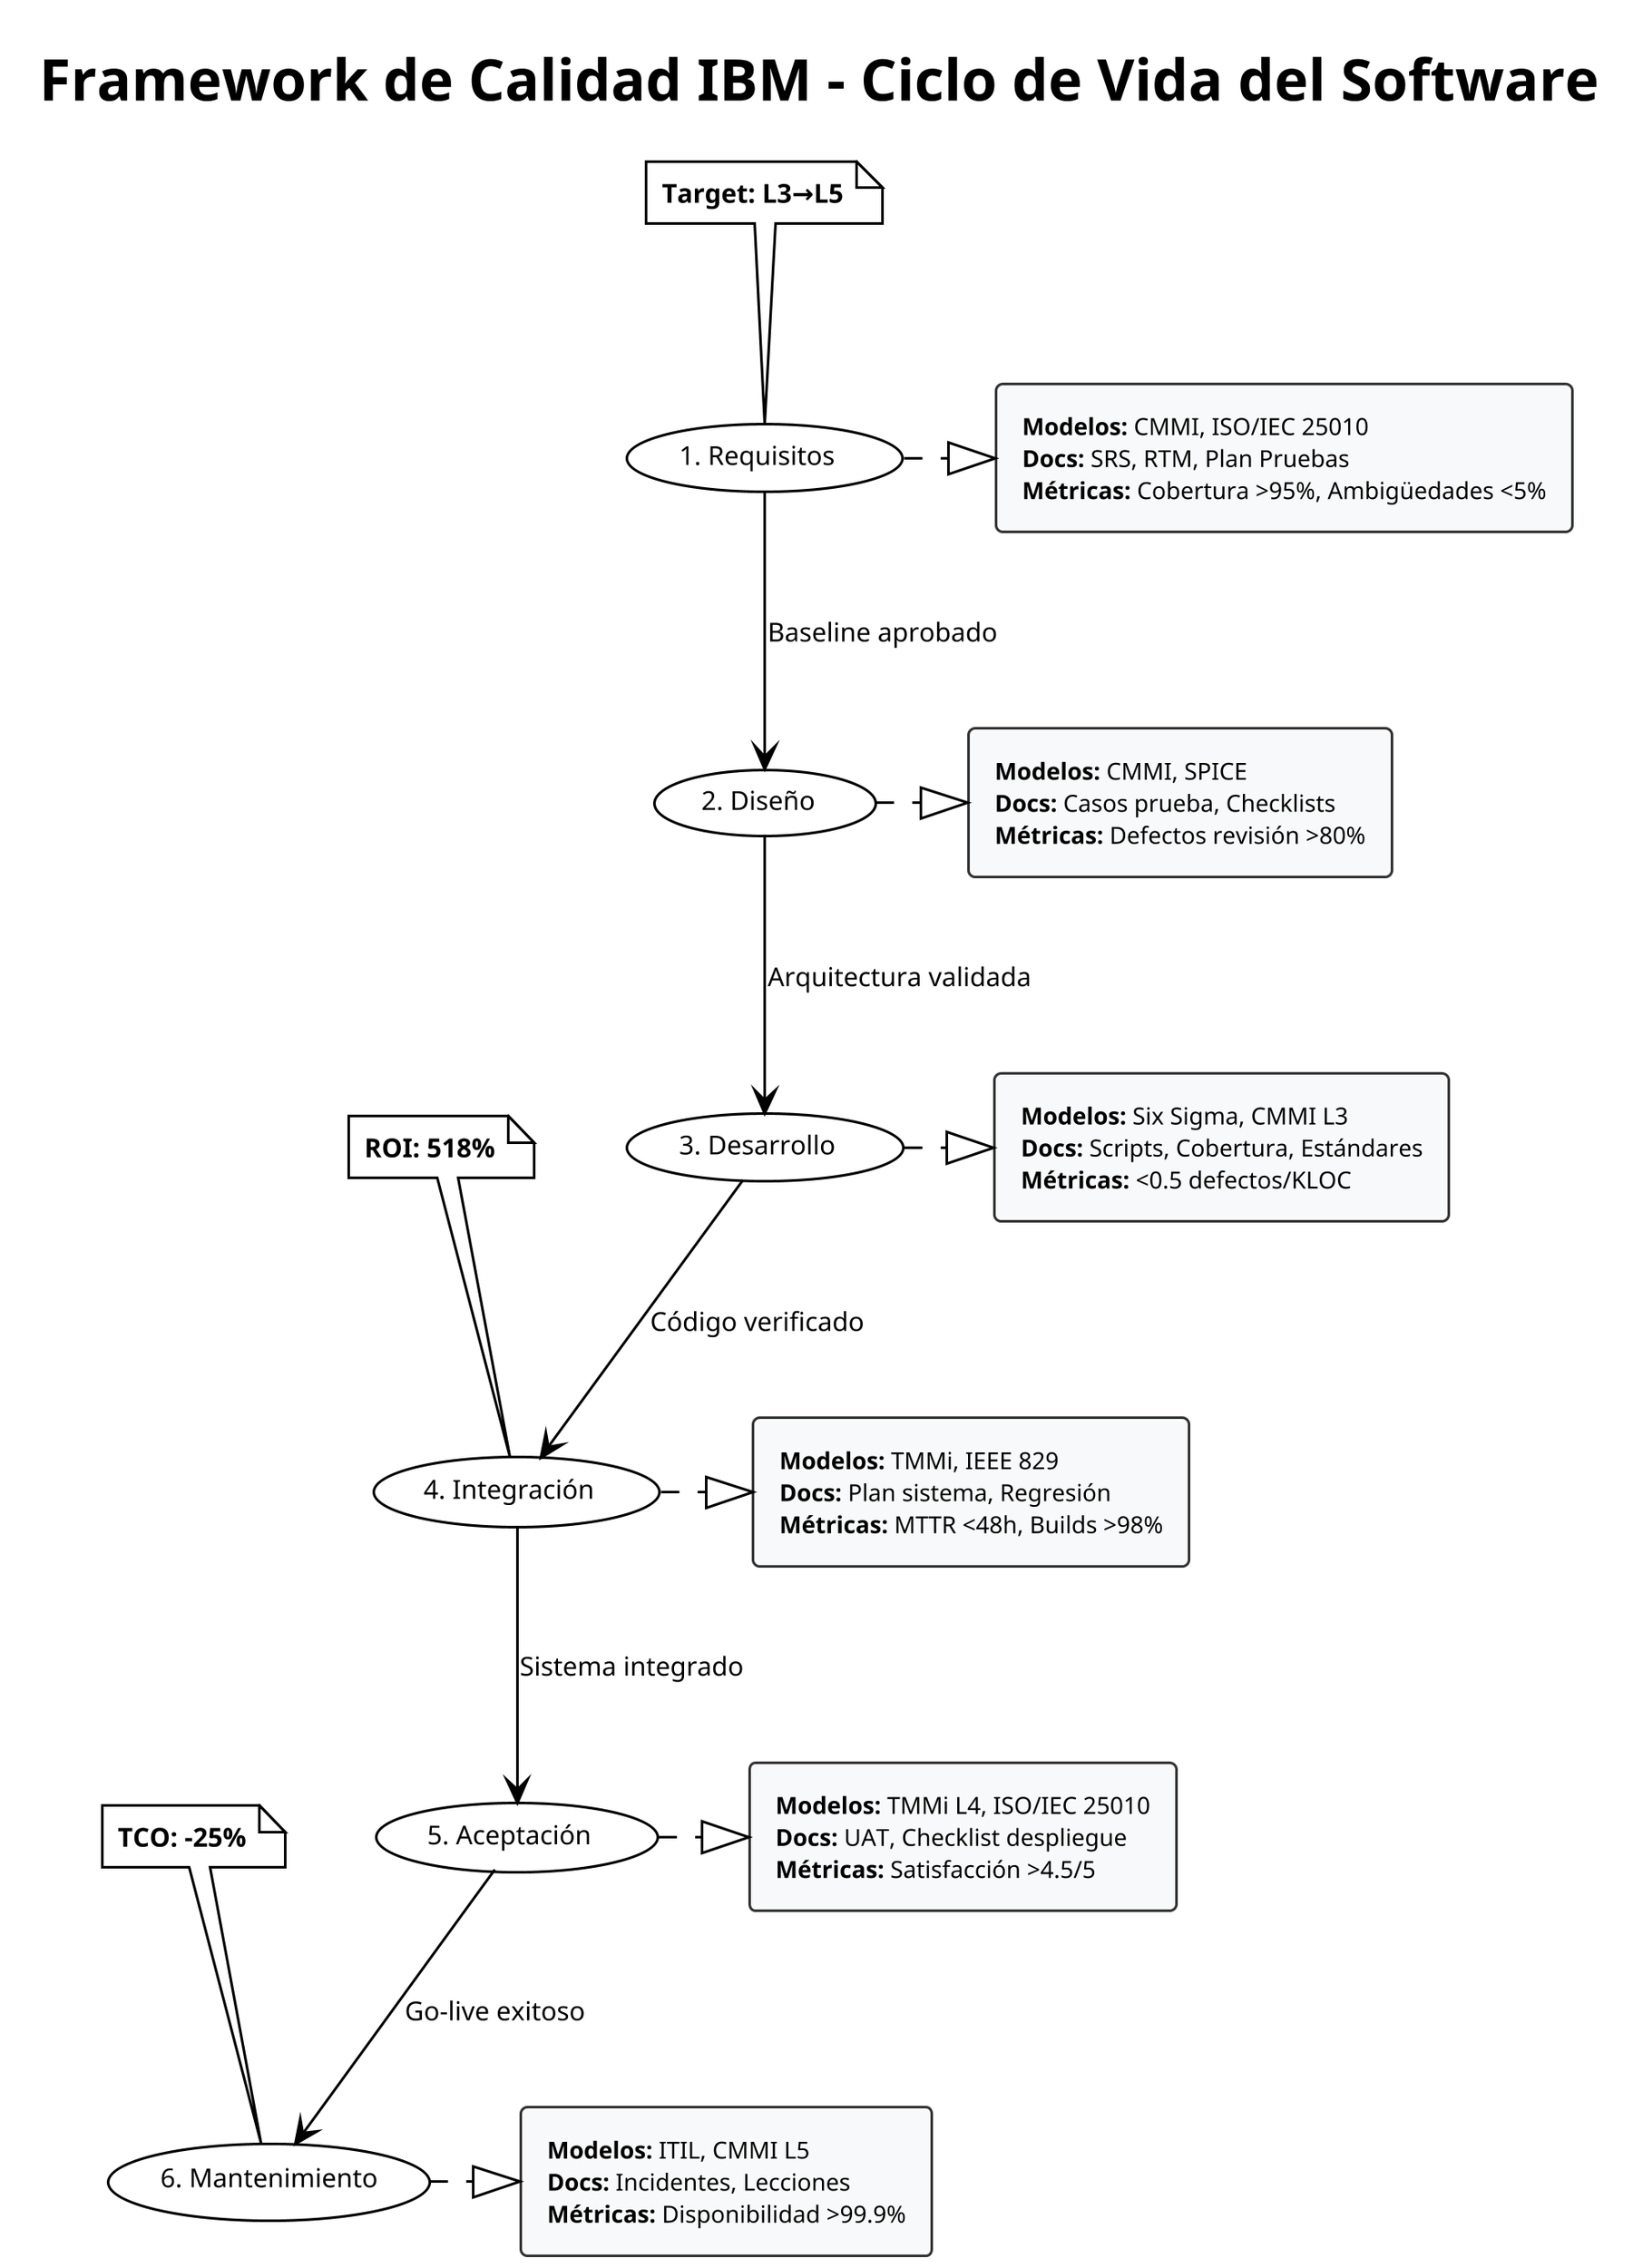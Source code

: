 @startuml ciclo-vida-modelos-ibm-flowchart
!theme plain
skinparam backgroundColor #FFFFFF
skinparam defaultFontName Arial
skinparam defaultFontSize 10
skinparam dpi 300

' Configuración de estilos compactos
skinparam rectangle {
    BackgroundColor #F8F9FA
    BorderColor #333333
    FontSize 9
}

skinparam ellipse {
    BackgroundColor #E3F2FD
    BorderColor #1976D2
    FontSize 10
    FontStyle bold
}

title **Framework de Calidad IBM - Ciclo de Vida del Software**

' === FASES DEL CICLO DE VIDA ===
(1. Requisitos) as req
(2. Diseño) as design
(3. Desarrollo) as dev
(4. Integración) as integration
(5. Aceptación) as acceptance
(6. Mantenimiento) as maintenance

' === INFORMACIÓN COMPACTA POR FASE ===
rectangle "**Modelos:** CMMI, ISO/IEC 25010\n**Docs:** SRS, RTM, Plan Pruebas\n**Métricas:** Cobertura >95%, Ambigüedades <5%" as req_info

rectangle "**Modelos:** CMMI, SPICE\n**Docs:** Casos prueba, Checklists\n**Métricas:** Defectos revisión >80%" as design_info

rectangle "**Modelos:** Six Sigma, CMMI L3\n**Docs:** Scripts, Cobertura, Estándares\n**Métricas:** <0.5 defectos/KLOC" as dev_info

rectangle "**Modelos:** TMMi, IEEE 829\n**Docs:** Plan sistema, Regresión\n**Métricas:** MTTR <48h, Builds >98%" as int_info

rectangle "**Modelos:** TMMi L4, ISO/IEC 25010\n**Docs:** UAT, Checklist despliegue\n**Métricas:** Satisfacción >4.5/5" as acc_info

rectangle "**Modelos:** ITIL, CMMI L5\n**Docs:** Incidentes, Lecciones\n**Métricas:** Disponibilidad >99.9%" as maint_info

' === FLUJO PRINCIPAL SIMPLIFICADO ===
req --> design : "Baseline aprobado"
design --> dev : "Arquitectura validada"
dev --> integration : "Código verificado"
integration --> acceptance : "Sistema integrado"
acceptance --> maintenance : "Go-live exitoso"

' === CONEXIONES COMPACTAS ===
req .|> req_info
design .|> design_info
dev .|> dev_info
integration .|> int_info
acceptance .|> acc_info
maintenance .|> maint_info

' === INDICADORES DE ÉXITO ===
note top of req : **Target: L3→L5**
note top of integration : **ROI: 518%**
note top of maintenance : **TCO: -25%**

@enduml
